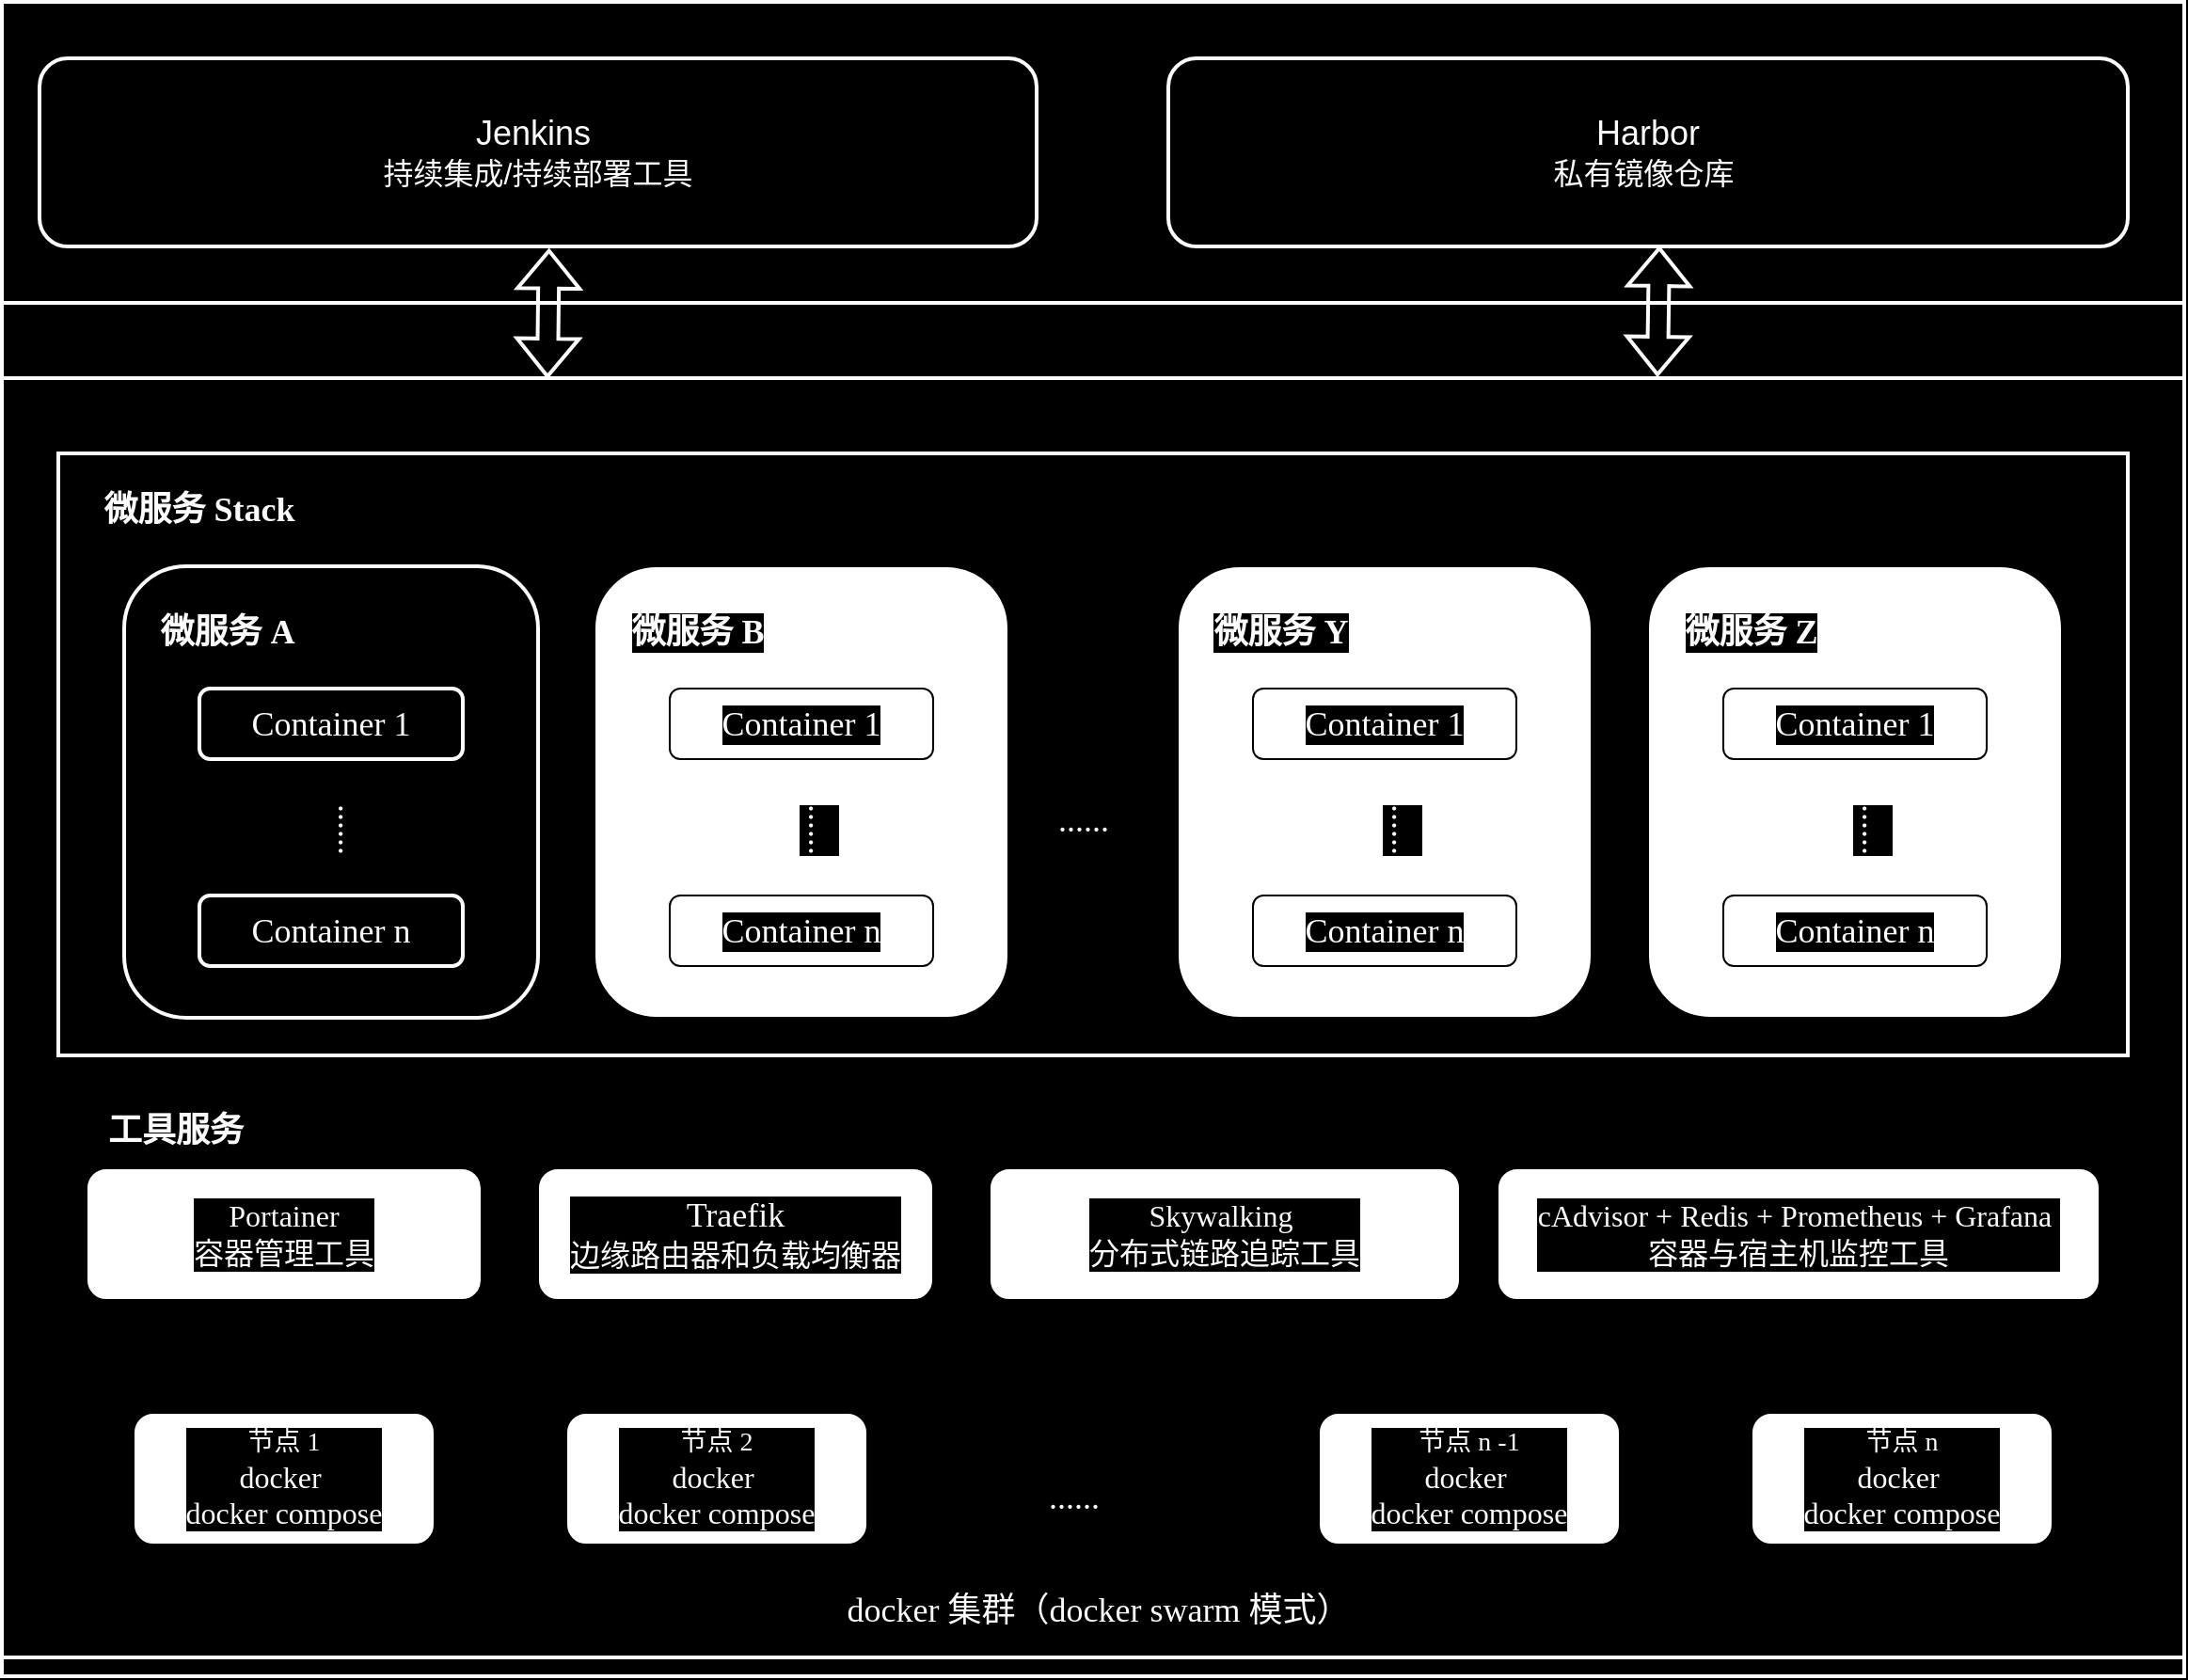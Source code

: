 <mxfile version="24.2.7" type="github">
  <diagram id="C5RBs43oDa-KdzZeNtuy" name="Page-1">
    <mxGraphModel dx="2336" dy="1996" grid="1" gridSize="10" guides="1" tooltips="1" connect="1" arrows="1" fold="1" page="1" pageScale="1" pageWidth="827" pageHeight="1169" background="#000000" math="0" shadow="0">
      <root>
        <mxCell id="WIyWlLk6GJQsqaUBKTNV-0" />
        <mxCell id="WIyWlLk6GJQsqaUBKTNV-1" parent="WIyWlLk6GJQsqaUBKTNV-0" />
        <mxCell id="_ukXYbJVCE4wGKFz86gu-115" value="" style="group;fillColor=none;fontColor=#FCFCFC;labelBackgroundColor=#000000;strokeColor=#FCFCFC;strokeWidth=2;container=0;" vertex="1" connectable="0" parent="WIyWlLk6GJQsqaUBKTNV-1">
          <mxGeometry x="-540" y="-150" width="1160" height="890" as="geometry" />
        </mxCell>
        <mxCell id="_ukXYbJVCE4wGKFz86gu-116" value="" style="edgeStyle=orthogonalEdgeStyle;rounded=0;orthogonalLoop=1;jettySize=auto;html=1;labelBackgroundColor=#000000;" edge="1" parent="WIyWlLk6GJQsqaUBKTNV-1">
          <mxGeometry relative="1" as="geometry">
            <mxPoint x="90" y="-50" as="sourcePoint" />
            <mxPoint x="210" y="100" as="targetPoint" />
          </mxGeometry>
        </mxCell>
        <mxCell id="_ukXYbJVCE4wGKFz86gu-5" value="" style="rounded=0;whiteSpace=wrap;html=1;fontSize=12;glass=0;strokeWidth=2;shadow=0;fillColor=none;fontColor=#FCFCFC;labelBackgroundColor=#000000;strokeColor=#FCFCFC;container=0;" vertex="1" parent="WIyWlLk6GJQsqaUBKTNV-1">
          <mxGeometry x="-540" y="50" width="1160" height="680" as="geometry" />
        </mxCell>
        <mxCell id="_ukXYbJVCE4wGKFz86gu-1" value="&lt;font face=&quot;Times New Roman&quot; style=&quot;font-size: 14px;&quot;&gt;节点 1&lt;/font&gt;&lt;div&gt;&lt;font face=&quot;Times New Roman&quot; style=&quot;&quot; size=&quot;3&quot;&gt;docker&amp;nbsp;&lt;/font&gt;&lt;/div&gt;&lt;div&gt;&lt;font face=&quot;Times New Roman&quot; style=&quot;&quot; size=&quot;3&quot;&gt;docker compose&lt;/font&gt;&lt;/div&gt;" style="rounded=1;whiteSpace=wrap;html=1;fontSize=12;glass=0;strokeWidth=1;shadow=0;fontColor=#FCFCFC;labelBackgroundColor=#000000;container=0;" vertex="1" parent="WIyWlLk6GJQsqaUBKTNV-1">
          <mxGeometry x="-470" y="600" width="160" height="70" as="geometry" />
        </mxCell>
        <mxCell id="_ukXYbJVCE4wGKFz86gu-6" value="&lt;font face=&quot;Times New Roman&quot; style=&quot;font-size: 18px;&quot;&gt;docker 集群（docker swarm 模式）&lt;/font&gt;" style="text;html=1;align=center;verticalAlign=middle;whiteSpace=wrap;rounded=0;fontColor=#FCFCFC;labelBackgroundColor=#000000;container=0;" vertex="1" parent="WIyWlLk6GJQsqaUBKTNV-1">
          <mxGeometry x="-102.5" y="670" width="290" height="70" as="geometry" />
        </mxCell>
        <mxCell id="_ukXYbJVCE4wGKFz86gu-8" value="&lt;font face=&quot;Times New Roman&quot; style=&quot;font-size: 18px;&quot;&gt;......&lt;/font&gt;" style="text;html=1;align=center;verticalAlign=middle;whiteSpace=wrap;rounded=0;fontColor=#FCFCFC;labelBackgroundColor=#000000;container=0;" vertex="1" parent="WIyWlLk6GJQsqaUBKTNV-1">
          <mxGeometry x="-10" y="630" width="80" height="30" as="geometry" />
        </mxCell>
        <mxCell id="_ukXYbJVCE4wGKFz86gu-18" value="&lt;font face=&quot;Times New Roman&quot; style=&quot;font-size: 14px;&quot;&gt;节点 2&lt;/font&gt;&lt;div&gt;&lt;font face=&quot;Times New Roman&quot; style=&quot;&quot; size=&quot;3&quot;&gt;docker&amp;nbsp;&lt;/font&gt;&lt;/div&gt;&lt;div&gt;&lt;font face=&quot;Times New Roman&quot; style=&quot;&quot; size=&quot;3&quot;&gt;docker compose&lt;/font&gt;&lt;/div&gt;" style="rounded=1;whiteSpace=wrap;html=1;fontSize=12;glass=0;strokeWidth=1;shadow=0;fontColor=#FCFCFC;labelBackgroundColor=#000000;container=0;" vertex="1" parent="WIyWlLk6GJQsqaUBKTNV-1">
          <mxGeometry x="-240" y="600" width="160" height="70" as="geometry" />
        </mxCell>
        <mxCell id="_ukXYbJVCE4wGKFz86gu-19" value="&lt;font face=&quot;Times New Roman&quot; style=&quot;font-size: 14px;&quot;&gt;节点 n&lt;/font&gt;&lt;div&gt;&lt;font face=&quot;Times New Roman&quot; style=&quot;&quot; size=&quot;3&quot;&gt;docker&amp;nbsp;&lt;/font&gt;&lt;/div&gt;&lt;div&gt;&lt;font face=&quot;Times New Roman&quot; style=&quot;&quot; size=&quot;3&quot;&gt;docker compose&lt;/font&gt;&lt;/div&gt;" style="rounded=1;whiteSpace=wrap;html=1;fontSize=12;glass=0;strokeWidth=1;shadow=0;fontColor=#FCFCFC;labelBackgroundColor=#000000;container=0;" vertex="1" parent="WIyWlLk6GJQsqaUBKTNV-1">
          <mxGeometry x="390" y="600" width="160" height="70" as="geometry" />
        </mxCell>
        <mxCell id="_ukXYbJVCE4wGKFz86gu-20" value="&lt;font face=&quot;Times New Roman&quot; style=&quot;font-size: 14px;&quot;&gt;节点 n -1&lt;/font&gt;&lt;div&gt;&lt;font face=&quot;Times New Roman&quot; style=&quot;&quot; size=&quot;3&quot;&gt;docker&amp;nbsp;&lt;/font&gt;&lt;/div&gt;&lt;div&gt;&lt;font face=&quot;Times New Roman&quot; style=&quot;&quot; size=&quot;3&quot;&gt;docker compose&lt;/font&gt;&lt;/div&gt;" style="rounded=1;whiteSpace=wrap;html=1;fontSize=12;glass=0;strokeWidth=1;shadow=0;fontColor=#FCFCFC;labelBackgroundColor=#000000;container=0;" vertex="1" parent="WIyWlLk6GJQsqaUBKTNV-1">
          <mxGeometry x="160" y="600" width="160" height="70" as="geometry" />
        </mxCell>
        <mxCell id="_ukXYbJVCE4wGKFz86gu-66" value="" style="group;fontColor=#FCFCFC;labelBackgroundColor=#000000;strokeColor=#FCFCFC;fillColor=none;strokeWidth=2;container=0;" vertex="1" connectable="0" parent="WIyWlLk6GJQsqaUBKTNV-1">
          <mxGeometry x="-510" y="90" width="1100" height="320" as="geometry" />
        </mxCell>
        <mxCell id="_ukXYbJVCE4wGKFz86gu-111" value="" style="shape=flexArrow;endArrow=classic;startArrow=classic;html=1;rounded=0;exitX=0.25;exitY=0;exitDx=0;exitDy=0;entryX=0.511;entryY=1.013;entryDx=0;entryDy=0;entryPerimeter=0;fontColor=#FCFCFC;labelBackgroundColor=#000000;strokeColor=#FCFCFC;strokeWidth=2;" edge="1" parent="WIyWlLk6GJQsqaUBKTNV-1" source="_ukXYbJVCE4wGKFz86gu-5" target="_ukXYbJVCE4wGKFz86gu-0">
          <mxGeometry width="100" height="100" relative="1" as="geometry">
            <mxPoint x="-280" y="70" as="sourcePoint" />
            <mxPoint x="-180" y="-30" as="targetPoint" />
          </mxGeometry>
        </mxCell>
        <mxCell id="_ukXYbJVCE4wGKFz86gu-112" value="" style="shape=flexArrow;endArrow=classic;startArrow=classic;html=1;rounded=0;exitX=0.25;exitY=0;exitDx=0;exitDy=0;fontColor=#FCFCFC;labelBackgroundColor=#000000;strokeColor=#FCFCFC;strokeWidth=2;" edge="1" parent="WIyWlLk6GJQsqaUBKTNV-1">
          <mxGeometry width="100" height="100" relative="1" as="geometry">
            <mxPoint x="340" y="49" as="sourcePoint" />
            <mxPoint x="341" y="-20" as="targetPoint" />
          </mxGeometry>
        </mxCell>
        <mxCell id="_ukXYbJVCE4wGKFz86gu-114" value="" style="group;fontColor=#FCFCFC;labelBackgroundColor=#000000;fillColor=none;strokeColor=#FCFCFC;strokeWidth=2;container=0;" vertex="1" connectable="0" parent="WIyWlLk6GJQsqaUBKTNV-1">
          <mxGeometry x="-540" y="-150" width="1160" height="160" as="geometry" />
        </mxCell>
        <mxCell id="_ukXYbJVCE4wGKFz86gu-65" value="&lt;font face=&quot;Times New Roman&quot;&gt;&lt;span style=&quot;font-size: 18px;&quot;&gt;微服务 Stack&lt;/span&gt;&lt;/font&gt;" style="text;html=1;align=center;verticalAlign=middle;whiteSpace=wrap;rounded=0;fontStyle=1;fontColor=#FCFCFC;labelBackgroundColor=#000000;container=0;" vertex="1" parent="WIyWlLk6GJQsqaUBKTNV-1">
          <mxGeometry x="-500" y="100" width="130" height="40" as="geometry" />
        </mxCell>
        <mxCell id="_ukXYbJVCE4wGKFz86gu-48" value="&lt;font face=&quot;Times New Roman&quot; style=&quot;font-size: 18px;&quot;&gt;......&lt;/font&gt;" style="text;html=1;align=center;verticalAlign=middle;whiteSpace=wrap;rounded=0;fontColor=#FCFCFC;labelBackgroundColor=#000000;container=0;" vertex="1" parent="WIyWlLk6GJQsqaUBKTNV-1">
          <mxGeometry x="-5" y="270" width="80" height="30" as="geometry" />
        </mxCell>
        <mxCell id="_ukXYbJVCE4wGKFz86gu-29" value="&lt;p class=&quot;MsoNormal&quot; style=&quot;margin: 0pt 0pt 0.0pt;&quot;&gt;&lt;br&gt;&lt;/p&gt;" style="rounded=1;whiteSpace=wrap;html=1;fontSize=12;glass=0;strokeWidth=2;shadow=0;fontColor=#FCFCFC;labelBackgroundColor=#000000;container=0;strokeColor=#FCFCFC;fillColor=none;" vertex="1" parent="WIyWlLk6GJQsqaUBKTNV-1">
          <mxGeometry x="-475" y="150" width="220" height="240" as="geometry" />
        </mxCell>
        <mxCell id="_ukXYbJVCE4wGKFz86gu-30" value="&lt;p class=&quot;MsoNormal&quot; style=&quot;margin: 0pt 0pt 0.0pt;&quot;&gt;&lt;font face=&quot;Times New Roman Regular&quot;&gt;&lt;span style=&quot;font-size: 18px;&quot;&gt;Container 1&lt;/span&gt;&lt;/font&gt;&lt;/p&gt;" style="rounded=1;whiteSpace=wrap;html=1;fontSize=12;glass=0;strokeWidth=2;shadow=0;fontColor=#FCFCFC;labelBackgroundColor=#000000;container=0;fillColor=none;strokeColor=#FCFCFC;" vertex="1" parent="WIyWlLk6GJQsqaUBKTNV-1">
          <mxGeometry x="-435" y="215" width="140" height="37.5" as="geometry" />
        </mxCell>
        <mxCell id="_ukXYbJVCE4wGKFz86gu-31" value="&lt;font face=&quot;Times New Roman&quot;&gt;&lt;span style=&quot;font-size: 18px;&quot;&gt;微服务 A&lt;/span&gt;&lt;/font&gt;" style="text;html=1;align=center;verticalAlign=middle;whiteSpace=wrap;rounded=0;fontStyle=1;fontColor=#FCFCFC;labelBackgroundColor=#000000;container=0;" vertex="1" parent="WIyWlLk6GJQsqaUBKTNV-1">
          <mxGeometry x="-465" y="165" width="90" height="40" as="geometry" />
        </mxCell>
        <mxCell id="_ukXYbJVCE4wGKFz86gu-33" value="&lt;p class=&quot;MsoNormal&quot; style=&quot;margin: 0pt 0pt 0.0pt;&quot;&gt;&lt;font face=&quot;Times New Roman Regular&quot;&gt;&lt;span style=&quot;font-size: 18px;&quot;&gt;Container n&lt;/span&gt;&lt;/font&gt;&lt;/p&gt;" style="rounded=1;whiteSpace=wrap;html=1;fontSize=12;glass=0;strokeWidth=2;shadow=0;fontColor=#FCFCFC;labelBackgroundColor=#000000;container=0;fillColor=none;strokeColor=#FCFCFC;" vertex="1" parent="WIyWlLk6GJQsqaUBKTNV-1">
          <mxGeometry x="-435" y="325" width="140" height="37.5" as="geometry" />
        </mxCell>
        <mxCell id="_ukXYbJVCE4wGKFz86gu-34" value="&lt;font face=&quot;Times New Roman&quot; style=&quot;font-size: 18px;&quot;&gt;......&lt;/font&gt;" style="text;html=1;align=center;verticalAlign=middle;whiteSpace=wrap;rounded=0;rotation=90;fontColor=#FCFCFC;labelBackgroundColor=#000000;container=0;" vertex="1" parent="WIyWlLk6GJQsqaUBKTNV-1">
          <mxGeometry x="-395" y="275" width="80" height="30" as="geometry" />
        </mxCell>
        <mxCell id="_ukXYbJVCE4wGKFz86gu-37" value="&lt;p class=&quot;MsoNormal&quot; style=&quot;margin: 0pt 0pt 0.0pt;&quot;&gt;&lt;br&gt;&lt;/p&gt;" style="rounded=1;whiteSpace=wrap;html=1;fontSize=12;glass=0;strokeWidth=1;shadow=0;fontColor=#FCFCFC;labelBackgroundColor=#000000;container=0;" vertex="1" parent="WIyWlLk6GJQsqaUBKTNV-1">
          <mxGeometry x="-225" y="150" width="220" height="240" as="geometry" />
        </mxCell>
        <mxCell id="_ukXYbJVCE4wGKFz86gu-38" value="&lt;p class=&quot;MsoNormal&quot; style=&quot;margin: 0pt 0pt 0.0pt;&quot;&gt;&lt;font face=&quot;Times New Roman Regular&quot;&gt;&lt;span style=&quot;font-size: 18px;&quot;&gt;Container 1&lt;/span&gt;&lt;/font&gt;&lt;/p&gt;" style="rounded=1;whiteSpace=wrap;html=1;fontSize=12;glass=0;strokeWidth=1;shadow=0;fontColor=#FCFCFC;labelBackgroundColor=#000000;container=0;" vertex="1" parent="WIyWlLk6GJQsqaUBKTNV-1">
          <mxGeometry x="-185" y="215" width="140" height="37.5" as="geometry" />
        </mxCell>
        <mxCell id="_ukXYbJVCE4wGKFz86gu-39" value="&lt;font face=&quot;Times New Roman&quot;&gt;&lt;span style=&quot;font-size: 18px;&quot;&gt;微服务 B&lt;/span&gt;&lt;/font&gt;" style="text;html=1;align=center;verticalAlign=middle;whiteSpace=wrap;rounded=0;fontStyle=1;fontColor=#FCFCFC;labelBackgroundColor=#000000;container=0;" vertex="1" parent="WIyWlLk6GJQsqaUBKTNV-1">
          <mxGeometry x="-215" y="165" width="90" height="40" as="geometry" />
        </mxCell>
        <mxCell id="_ukXYbJVCE4wGKFz86gu-40" value="&lt;p class=&quot;MsoNormal&quot; style=&quot;margin: 0pt 0pt 0.0pt;&quot;&gt;&lt;font face=&quot;Times New Roman Regular&quot;&gt;&lt;span style=&quot;font-size: 18px;&quot;&gt;Container n&lt;/span&gt;&lt;/font&gt;&lt;/p&gt;" style="rounded=1;whiteSpace=wrap;html=1;fontSize=12;glass=0;strokeWidth=1;shadow=0;fontColor=#FCFCFC;labelBackgroundColor=#000000;container=0;" vertex="1" parent="WIyWlLk6GJQsqaUBKTNV-1">
          <mxGeometry x="-185" y="325" width="140" height="37.5" as="geometry" />
        </mxCell>
        <mxCell id="_ukXYbJVCE4wGKFz86gu-41" value="&lt;font face=&quot;Times New Roman&quot; style=&quot;font-size: 18px;&quot;&gt;......&lt;/font&gt;" style="text;html=1;align=center;verticalAlign=middle;whiteSpace=wrap;rounded=0;rotation=90;fontColor=#FCFCFC;labelBackgroundColor=#000000;container=0;" vertex="1" parent="WIyWlLk6GJQsqaUBKTNV-1">
          <mxGeometry x="-145" y="275" width="80" height="30" as="geometry" />
        </mxCell>
        <mxCell id="_ukXYbJVCE4wGKFz86gu-43" value="&lt;p class=&quot;MsoNormal&quot; style=&quot;margin: 0pt 0pt 0.0pt;&quot;&gt;&lt;br&gt;&lt;/p&gt;" style="rounded=1;whiteSpace=wrap;html=1;fontSize=12;glass=0;strokeWidth=1;shadow=0;fontColor=#FCFCFC;labelBackgroundColor=#000000;container=0;" vertex="1" parent="WIyWlLk6GJQsqaUBKTNV-1">
          <mxGeometry x="335" y="150" width="220" height="240" as="geometry" />
        </mxCell>
        <mxCell id="_ukXYbJVCE4wGKFz86gu-44" value="&lt;p class=&quot;MsoNormal&quot; style=&quot;margin: 0pt 0pt 0.0pt;&quot;&gt;&lt;font face=&quot;Times New Roman Regular&quot;&gt;&lt;span style=&quot;font-size: 18px;&quot;&gt;Container 1&lt;/span&gt;&lt;/font&gt;&lt;/p&gt;" style="rounded=1;whiteSpace=wrap;html=1;fontSize=12;glass=0;strokeWidth=1;shadow=0;fontColor=#FCFCFC;labelBackgroundColor=#000000;container=0;" vertex="1" parent="WIyWlLk6GJQsqaUBKTNV-1">
          <mxGeometry x="375" y="215" width="140" height="37.5" as="geometry" />
        </mxCell>
        <mxCell id="_ukXYbJVCE4wGKFz86gu-45" value="&lt;font face=&quot;Times New Roman&quot;&gt;&lt;span style=&quot;font-size: 18px;&quot;&gt;微服务 Z&lt;/span&gt;&lt;/font&gt;" style="text;html=1;align=center;verticalAlign=middle;whiteSpace=wrap;rounded=0;fontStyle=1;fontColor=#FCFCFC;labelBackgroundColor=#000000;container=0;" vertex="1" parent="WIyWlLk6GJQsqaUBKTNV-1">
          <mxGeometry x="345" y="165" width="90" height="40" as="geometry" />
        </mxCell>
        <mxCell id="_ukXYbJVCE4wGKFz86gu-46" value="&lt;p class=&quot;MsoNormal&quot; style=&quot;margin: 0pt 0pt 0.0pt;&quot;&gt;&lt;font face=&quot;Times New Roman Regular&quot;&gt;&lt;span style=&quot;font-size: 18px;&quot;&gt;Container n&lt;/span&gt;&lt;/font&gt;&lt;/p&gt;" style="rounded=1;whiteSpace=wrap;html=1;fontSize=12;glass=0;strokeWidth=1;shadow=0;fontColor=#FCFCFC;labelBackgroundColor=#000000;container=0;" vertex="1" parent="WIyWlLk6GJQsqaUBKTNV-1">
          <mxGeometry x="375" y="325" width="140" height="37.5" as="geometry" />
        </mxCell>
        <mxCell id="_ukXYbJVCE4wGKFz86gu-47" value="&lt;font face=&quot;Times New Roman&quot; style=&quot;font-size: 18px;&quot;&gt;......&lt;/font&gt;" style="text;html=1;align=center;verticalAlign=middle;whiteSpace=wrap;rounded=0;rotation=90;fontColor=#FCFCFC;labelBackgroundColor=#000000;container=0;" vertex="1" parent="WIyWlLk6GJQsqaUBKTNV-1">
          <mxGeometry x="415" y="275" width="80" height="30" as="geometry" />
        </mxCell>
        <mxCell id="_ukXYbJVCE4wGKFz86gu-51" value="&lt;p class=&quot;MsoNormal&quot; style=&quot;margin: 0pt 0pt 0.0pt;&quot;&gt;&lt;br&gt;&lt;/p&gt;" style="rounded=1;whiteSpace=wrap;html=1;fontSize=12;glass=0;strokeWidth=1;shadow=0;fontColor=#FCFCFC;labelBackgroundColor=#000000;container=0;" vertex="1" parent="WIyWlLk6GJQsqaUBKTNV-1">
          <mxGeometry x="85" y="150" width="220" height="240" as="geometry" />
        </mxCell>
        <mxCell id="_ukXYbJVCE4wGKFz86gu-52" value="&lt;p class=&quot;MsoNormal&quot; style=&quot;margin: 0pt 0pt 0.0pt;&quot;&gt;&lt;font face=&quot;Times New Roman Regular&quot;&gt;&lt;span style=&quot;font-size: 18px;&quot;&gt;Container 1&lt;/span&gt;&lt;/font&gt;&lt;/p&gt;" style="rounded=1;whiteSpace=wrap;html=1;fontSize=12;glass=0;strokeWidth=1;shadow=0;fontColor=#FCFCFC;labelBackgroundColor=#000000;container=0;" vertex="1" parent="WIyWlLk6GJQsqaUBKTNV-1">
          <mxGeometry x="125" y="215" width="140" height="37.5" as="geometry" />
        </mxCell>
        <mxCell id="_ukXYbJVCE4wGKFz86gu-53" value="&lt;font face=&quot;Times New Roman&quot;&gt;&lt;span style=&quot;font-size: 18px;&quot;&gt;微服务 Y&lt;/span&gt;&lt;/font&gt;" style="text;html=1;align=center;verticalAlign=middle;whiteSpace=wrap;rounded=0;fontStyle=1;fontColor=#FCFCFC;labelBackgroundColor=#000000;container=0;" vertex="1" parent="WIyWlLk6GJQsqaUBKTNV-1">
          <mxGeometry x="95" y="165" width="90" height="40" as="geometry" />
        </mxCell>
        <mxCell id="_ukXYbJVCE4wGKFz86gu-54" value="&lt;p class=&quot;MsoNormal&quot; style=&quot;margin: 0pt 0pt 0.0pt;&quot;&gt;&lt;font face=&quot;Times New Roman Regular&quot;&gt;&lt;span style=&quot;font-size: 18px;&quot;&gt;Container n&lt;/span&gt;&lt;/font&gt;&lt;/p&gt;" style="rounded=1;whiteSpace=wrap;html=1;fontSize=12;glass=0;strokeWidth=1;shadow=0;fontColor=#FCFCFC;labelBackgroundColor=#000000;container=0;" vertex="1" parent="WIyWlLk6GJQsqaUBKTNV-1">
          <mxGeometry x="125" y="325" width="140" height="37.5" as="geometry" />
        </mxCell>
        <mxCell id="_ukXYbJVCE4wGKFz86gu-55" value="&lt;font face=&quot;Times New Roman&quot; style=&quot;font-size: 18px;&quot;&gt;......&lt;/font&gt;" style="text;html=1;align=center;verticalAlign=middle;whiteSpace=wrap;rounded=0;rotation=90;fontColor=#FCFCFC;labelBackgroundColor=#000000;container=0;" vertex="1" parent="WIyWlLk6GJQsqaUBKTNV-1">
          <mxGeometry x="165" y="275" width="80" height="30" as="geometry" />
        </mxCell>
        <mxCell id="_ukXYbJVCE4wGKFz86gu-14" value="&lt;font face=&quot;Times New Roman&quot; style=&quot;font-size: 18px;&quot;&gt;Traefik&lt;/font&gt;&lt;div&gt;&lt;p class=&quot;MsoNormal&quot; style=&quot;margin: 0pt 0pt 0.0pt; text-align: justify; font-size: 10.5pt;&quot;&gt;&lt;span style=&quot;font-size: 12pt;&quot;&gt;&lt;font face=&quot;yobFlRzFiSTVJPav9Yy1&quot;&gt;边缘路由器和负载均衡器&lt;/font&gt;&lt;/span&gt;&lt;/p&gt;&lt;/div&gt;" style="rounded=1;whiteSpace=wrap;html=1;fontSize=12;glass=0;strokeWidth=1;shadow=0;fontColor=#FCFCFC;labelBackgroundColor=#000000;container=0;" vertex="1" parent="WIyWlLk6GJQsqaUBKTNV-1">
          <mxGeometry x="-255" y="470" width="210" height="70" as="geometry" />
        </mxCell>
        <mxCell id="_ukXYbJVCE4wGKFz86gu-15" value="&lt;p class=&quot;MsoNormal&quot; style=&quot;margin: 0pt 0pt 0.0pt; font-family: &amp;quot;Times New Roman&amp;quot;; font-size: 10.5pt;&quot;&gt;&lt;span style=&quot;font-family: 仿宋_GB2312; font-size: 12pt;&quot;&gt;&lt;font face=&quot;Times New Roman Regular&quot;&gt;Portainer&lt;/font&gt;&lt;/span&gt;&lt;/p&gt;&lt;div&gt;&lt;p class=&quot;MsoNormal&quot; style=&quot;margin: 0pt 0pt 0.0pt; text-align: justify;&quot;&gt;&lt;font face=&quot;yobFlRzFiSTVJPav9Yy1&quot;&gt;&lt;span style=&quot;font-size: 16px;&quot;&gt;容器管理工具&lt;/span&gt;&lt;/font&gt;&lt;/p&gt;&lt;/div&gt;" style="rounded=1;whiteSpace=wrap;html=1;fontSize=12;glass=0;strokeWidth=1;shadow=0;fontColor=#FCFCFC;labelBackgroundColor=#000000;container=0;" vertex="1" parent="WIyWlLk6GJQsqaUBKTNV-1">
          <mxGeometry x="-495" y="470" width="210" height="70" as="geometry" />
        </mxCell>
        <mxCell id="_ukXYbJVCE4wGKFz86gu-16" value="&lt;p class=&quot;MsoNormal&quot; style=&quot;margin: 0pt 0pt 0.0pt; font-family: &amp;quot;Times New Roman&amp;quot;; font-size: 10.5pt;&quot;&gt;&lt;span style=&quot;font-family: 仿宋_GB2312; font-size: 12pt;&quot;&gt;&lt;font face=&quot;Times New Roman Regular&quot;&gt;c&lt;/font&gt;&lt;/span&gt;&lt;span style=&quot;font-family: &amp;quot;Times New Roman Regular&amp;quot;; font-size: 12pt;&quot;&gt;A&lt;/span&gt;&lt;span style=&quot;font-family: 仿宋_GB2312; font-size: 12pt;&quot;&gt;&lt;font face=&quot;Times New Roman Regular&quot;&gt;dvisor + Redis + Prometheus + Grafana&amp;nbsp;&lt;/font&gt;&lt;/span&gt;&lt;/p&gt;&lt;div&gt;&lt;p class=&quot;MsoNormal&quot; style=&quot;margin: 0pt 0pt 0.0pt;&quot;&gt;&lt;font face=&quot;yobFlRzFiSTVJPav9Yy1&quot;&gt;&lt;span style=&quot;font-size: 16px;&quot;&gt;容器与宿主机监控工具&lt;/span&gt;&lt;/font&gt;&lt;/p&gt;&lt;/div&gt;" style="rounded=1;whiteSpace=wrap;html=1;fontSize=12;glass=0;strokeWidth=1;shadow=0;align=center;fontColor=#FCFCFC;labelBackgroundColor=#000000;container=0;" vertex="1" parent="WIyWlLk6GJQsqaUBKTNV-1">
          <mxGeometry x="255" y="470" width="320" height="70" as="geometry" />
        </mxCell>
        <mxCell id="_ukXYbJVCE4wGKFz86gu-17" value="&lt;p class=&quot;MsoNormal&quot; style=&quot;margin: 0pt 0pt 0.0pt; font-family: &amp;quot;Times New Roman&amp;quot;; font-size: 10.5pt;&quot;&gt;&lt;span style=&quot;font-family: 仿宋_GB2312; font-size: 12pt;&quot;&gt;&lt;font face=&quot;Times New Roman Regular&quot;&gt;Skywalking&amp;nbsp;&lt;/font&gt;&lt;/span&gt;&lt;/p&gt;&lt;div&gt;&lt;p class=&quot;MsoNormal&quot; style=&quot;margin: 0pt 0pt 0.0pt;&quot;&gt;&lt;font face=&quot;yobFlRzFiSTVJPav9Yy1&quot;&gt;&lt;span style=&quot;font-size: 16px;&quot;&gt;分布式链路追踪工具&lt;/span&gt;&lt;/font&gt;&lt;/p&gt;&lt;/div&gt;" style="rounded=1;whiteSpace=wrap;html=1;fontSize=12;glass=0;strokeWidth=1;shadow=0;align=center;fontColor=#FCFCFC;labelBackgroundColor=#000000;container=0;" vertex="1" parent="WIyWlLk6GJQsqaUBKTNV-1">
          <mxGeometry x="-15" y="470" width="250" height="70" as="geometry" />
        </mxCell>
        <mxCell id="_ukXYbJVCE4wGKFz86gu-96" value="" style="rounded=0;whiteSpace=wrap;html=1;fontSize=12;glass=0;strokeWidth=1;shadow=0;fillColor=none;fontColor=#FCFCFC;labelBackgroundColor=#000000;container=0;" vertex="1" parent="WIyWlLk6GJQsqaUBKTNV-1">
          <mxGeometry x="-510" y="430" width="1100" height="130" as="geometry" />
        </mxCell>
        <mxCell id="_ukXYbJVCE4wGKFz86gu-98" value="&lt;font face=&quot;Times New Roman&quot;&gt;&lt;span style=&quot;font-size: 18px;&quot;&gt;工具服务&lt;/span&gt;&lt;/font&gt;" style="text;html=1;align=center;verticalAlign=middle;whiteSpace=wrap;rounded=0;fontStyle=1;fontColor=#FCFCFC;labelBackgroundColor=#000000;container=0;" vertex="1" parent="WIyWlLk6GJQsqaUBKTNV-1">
          <mxGeometry x="-510" y="430" width="125" height="40" as="geometry" />
        </mxCell>
        <mxCell id="_ukXYbJVCE4wGKFz86gu-0" value="&lt;font style=&quot;font-size: 18px;&quot;&gt;Jenkins&amp;nbsp;&lt;/font&gt;&lt;div&gt;&lt;font size=&quot;3&quot;&gt;持续集成/持续部署工具&lt;/font&gt;&lt;/div&gt;" style="rounded=1;whiteSpace=wrap;html=1;fontSize=12;glass=0;strokeWidth=2;shadow=0;fontColor=#FCFCFC;labelBackgroundColor=#000000;fillColor=#000000;strokeColor=#FCFCFC;container=0;" vertex="1" parent="WIyWlLk6GJQsqaUBKTNV-1">
          <mxGeometry x="-520" y="-120" width="530" height="100" as="geometry" />
        </mxCell>
        <mxCell id="_ukXYbJVCE4wGKFz86gu-12" value="&lt;font style=&quot;font-size: 18px;&quot;&gt;Harbor&lt;/font&gt;&lt;div&gt;&lt;font style=&quot;&quot; size=&quot;3&quot;&gt;私有镜像仓库&amp;nbsp;&lt;/font&gt;&lt;/div&gt;" style="rounded=1;whiteSpace=wrap;html=1;fontSize=12;glass=0;strokeWidth=2;shadow=0;fontColor=#FCFCFC;labelBackgroundColor=#000000;fillColor=#000000;strokeColor=#FCFCFC;container=0;" vertex="1" parent="WIyWlLk6GJQsqaUBKTNV-1">
          <mxGeometry x="80" y="-120" width="510" height="100" as="geometry" />
        </mxCell>
      </root>
    </mxGraphModel>
  </diagram>
</mxfile>
